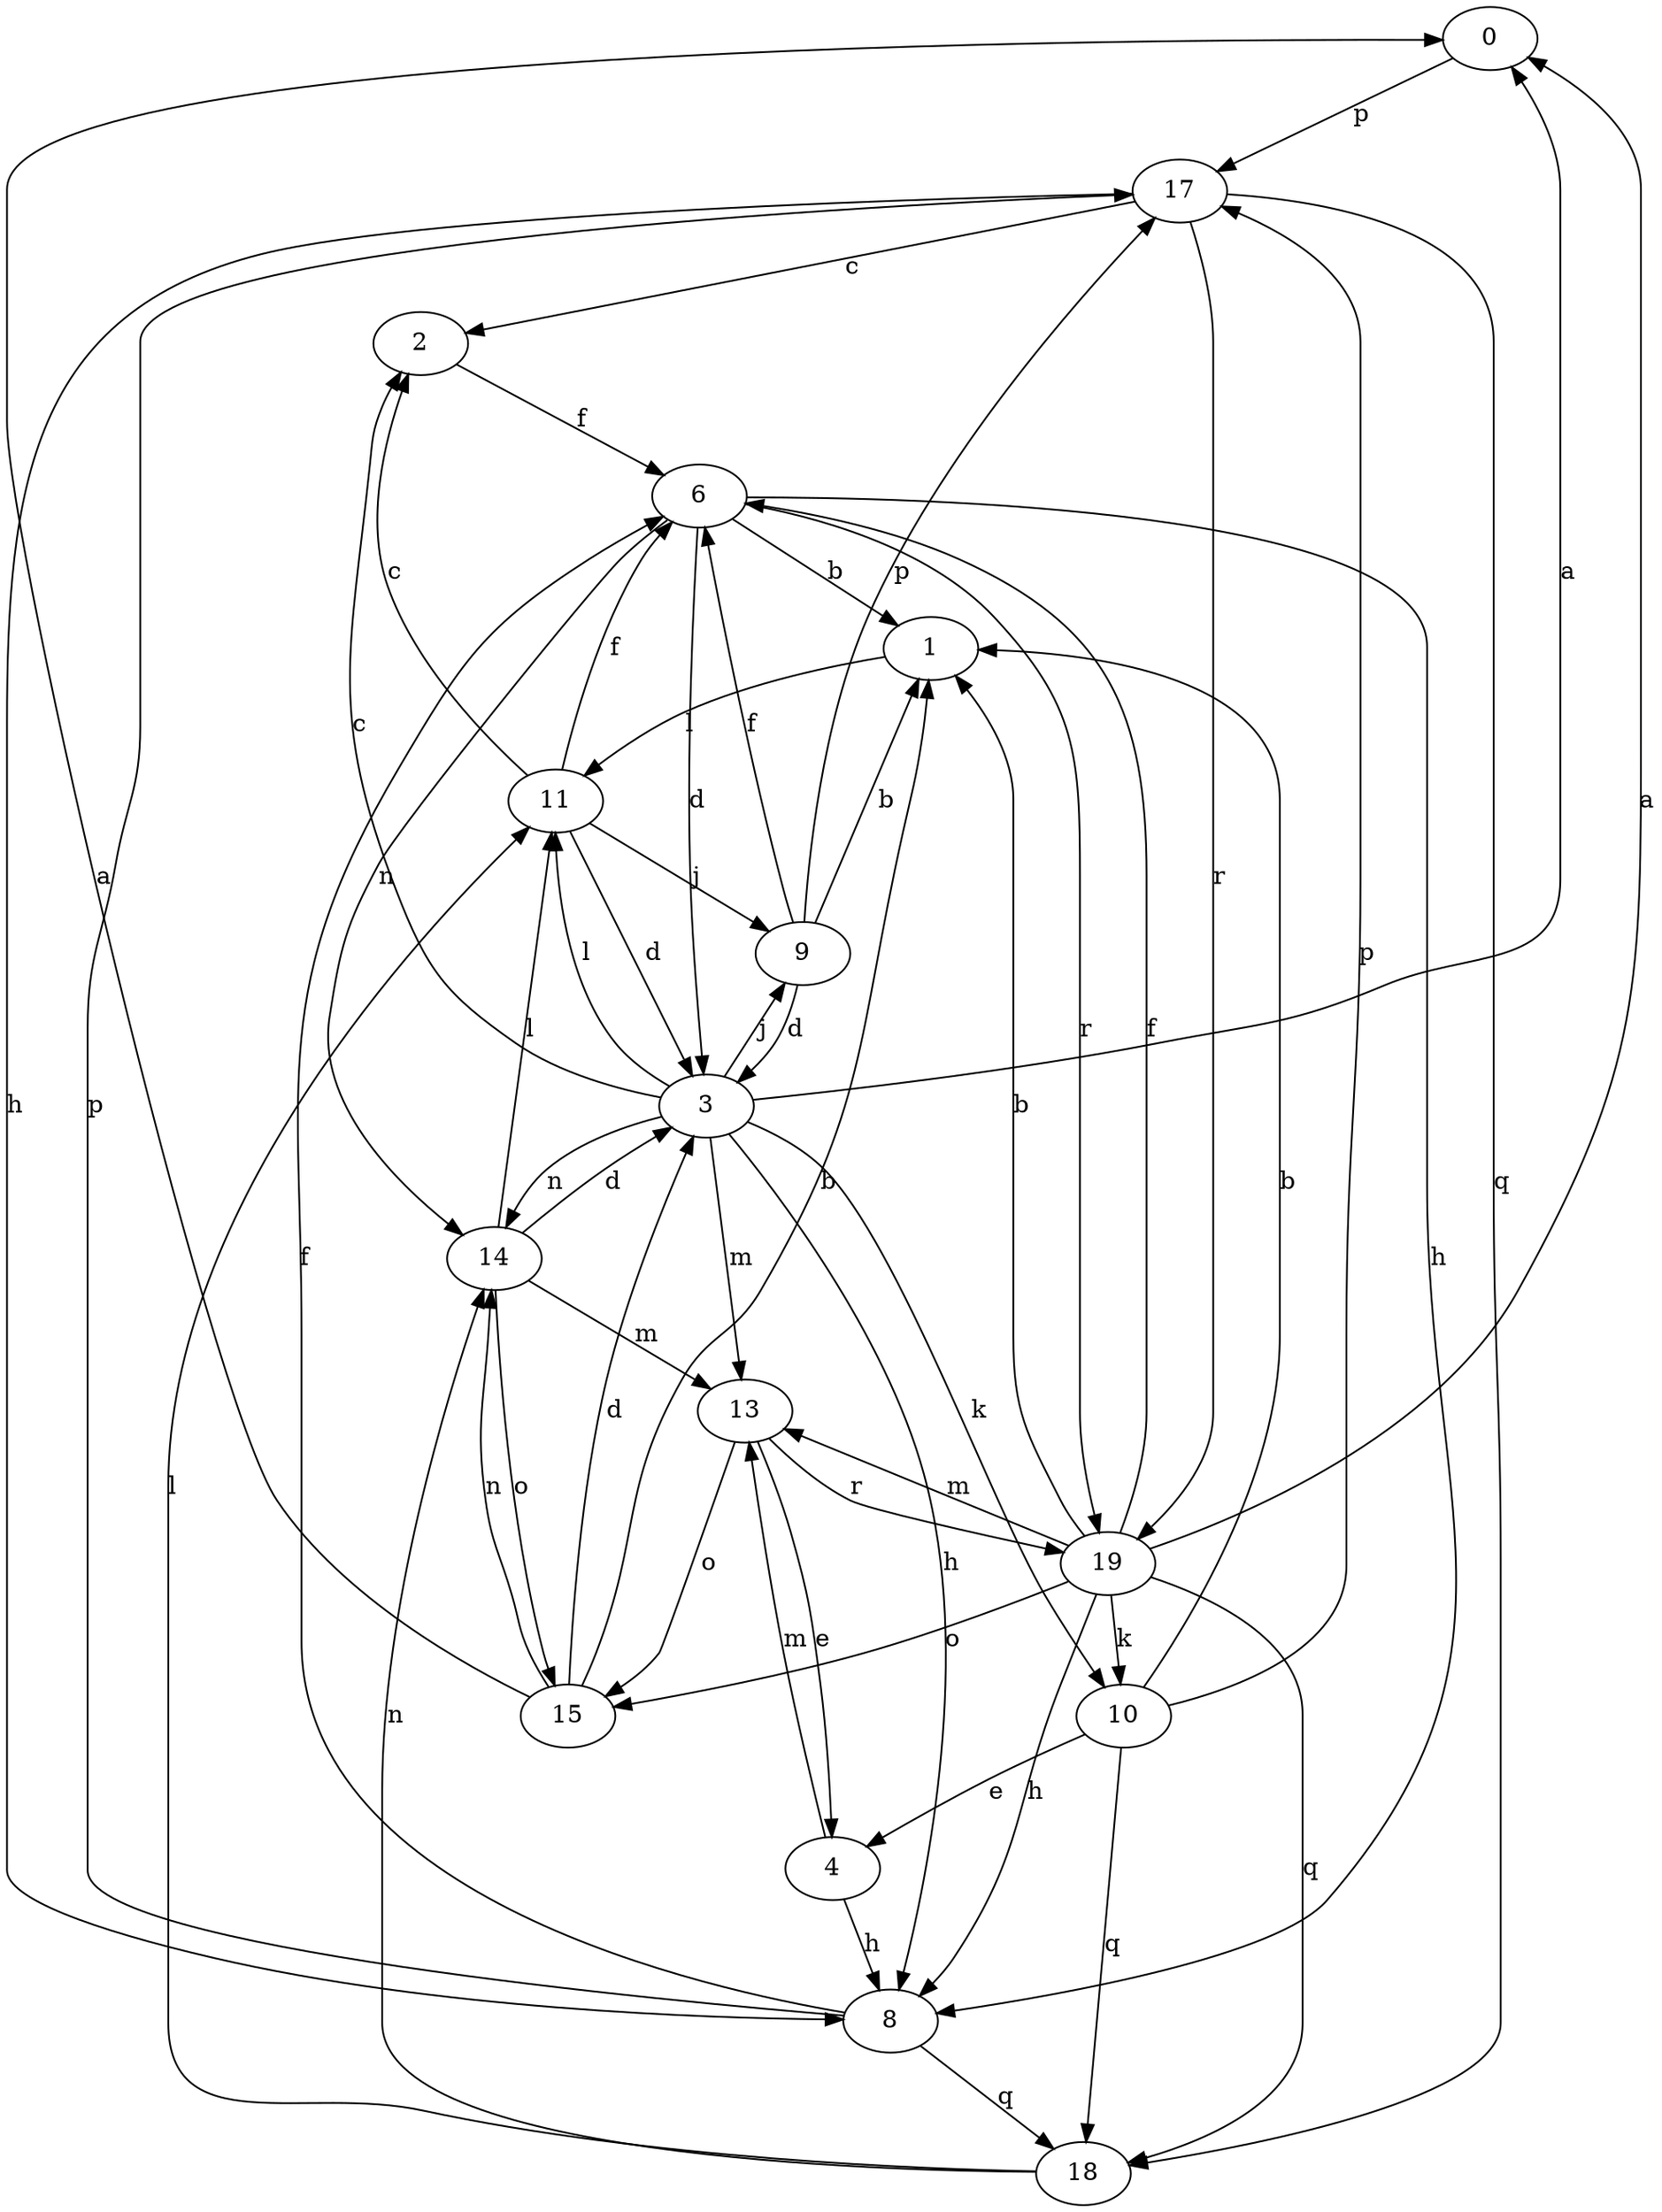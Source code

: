 strict digraph  {
0;
1;
2;
3;
4;
6;
8;
9;
10;
11;
13;
14;
15;
17;
18;
19;
0 -> 17  [label=p];
1 -> 11  [label=l];
2 -> 6  [label=f];
3 -> 0  [label=a];
3 -> 2  [label=c];
3 -> 8  [label=h];
3 -> 9  [label=j];
3 -> 10  [label=k];
3 -> 11  [label=l];
3 -> 13  [label=m];
3 -> 14  [label=n];
4 -> 8  [label=h];
4 -> 13  [label=m];
6 -> 1  [label=b];
6 -> 3  [label=d];
6 -> 8  [label=h];
6 -> 14  [label=n];
6 -> 19  [label=r];
8 -> 6  [label=f];
8 -> 17  [label=p];
8 -> 18  [label=q];
9 -> 1  [label=b];
9 -> 3  [label=d];
9 -> 6  [label=f];
9 -> 17  [label=p];
10 -> 1  [label=b];
10 -> 4  [label=e];
10 -> 17  [label=p];
10 -> 18  [label=q];
11 -> 2  [label=c];
11 -> 3  [label=d];
11 -> 6  [label=f];
11 -> 9  [label=j];
13 -> 4  [label=e];
13 -> 15  [label=o];
13 -> 19  [label=r];
14 -> 3  [label=d];
14 -> 11  [label=l];
14 -> 13  [label=m];
14 -> 15  [label=o];
15 -> 0  [label=a];
15 -> 1  [label=b];
15 -> 3  [label=d];
15 -> 14  [label=n];
17 -> 2  [label=c];
17 -> 8  [label=h];
17 -> 18  [label=q];
17 -> 19  [label=r];
18 -> 11  [label=l];
18 -> 14  [label=n];
19 -> 0  [label=a];
19 -> 1  [label=b];
19 -> 6  [label=f];
19 -> 8  [label=h];
19 -> 10  [label=k];
19 -> 13  [label=m];
19 -> 15  [label=o];
19 -> 18  [label=q];
}
